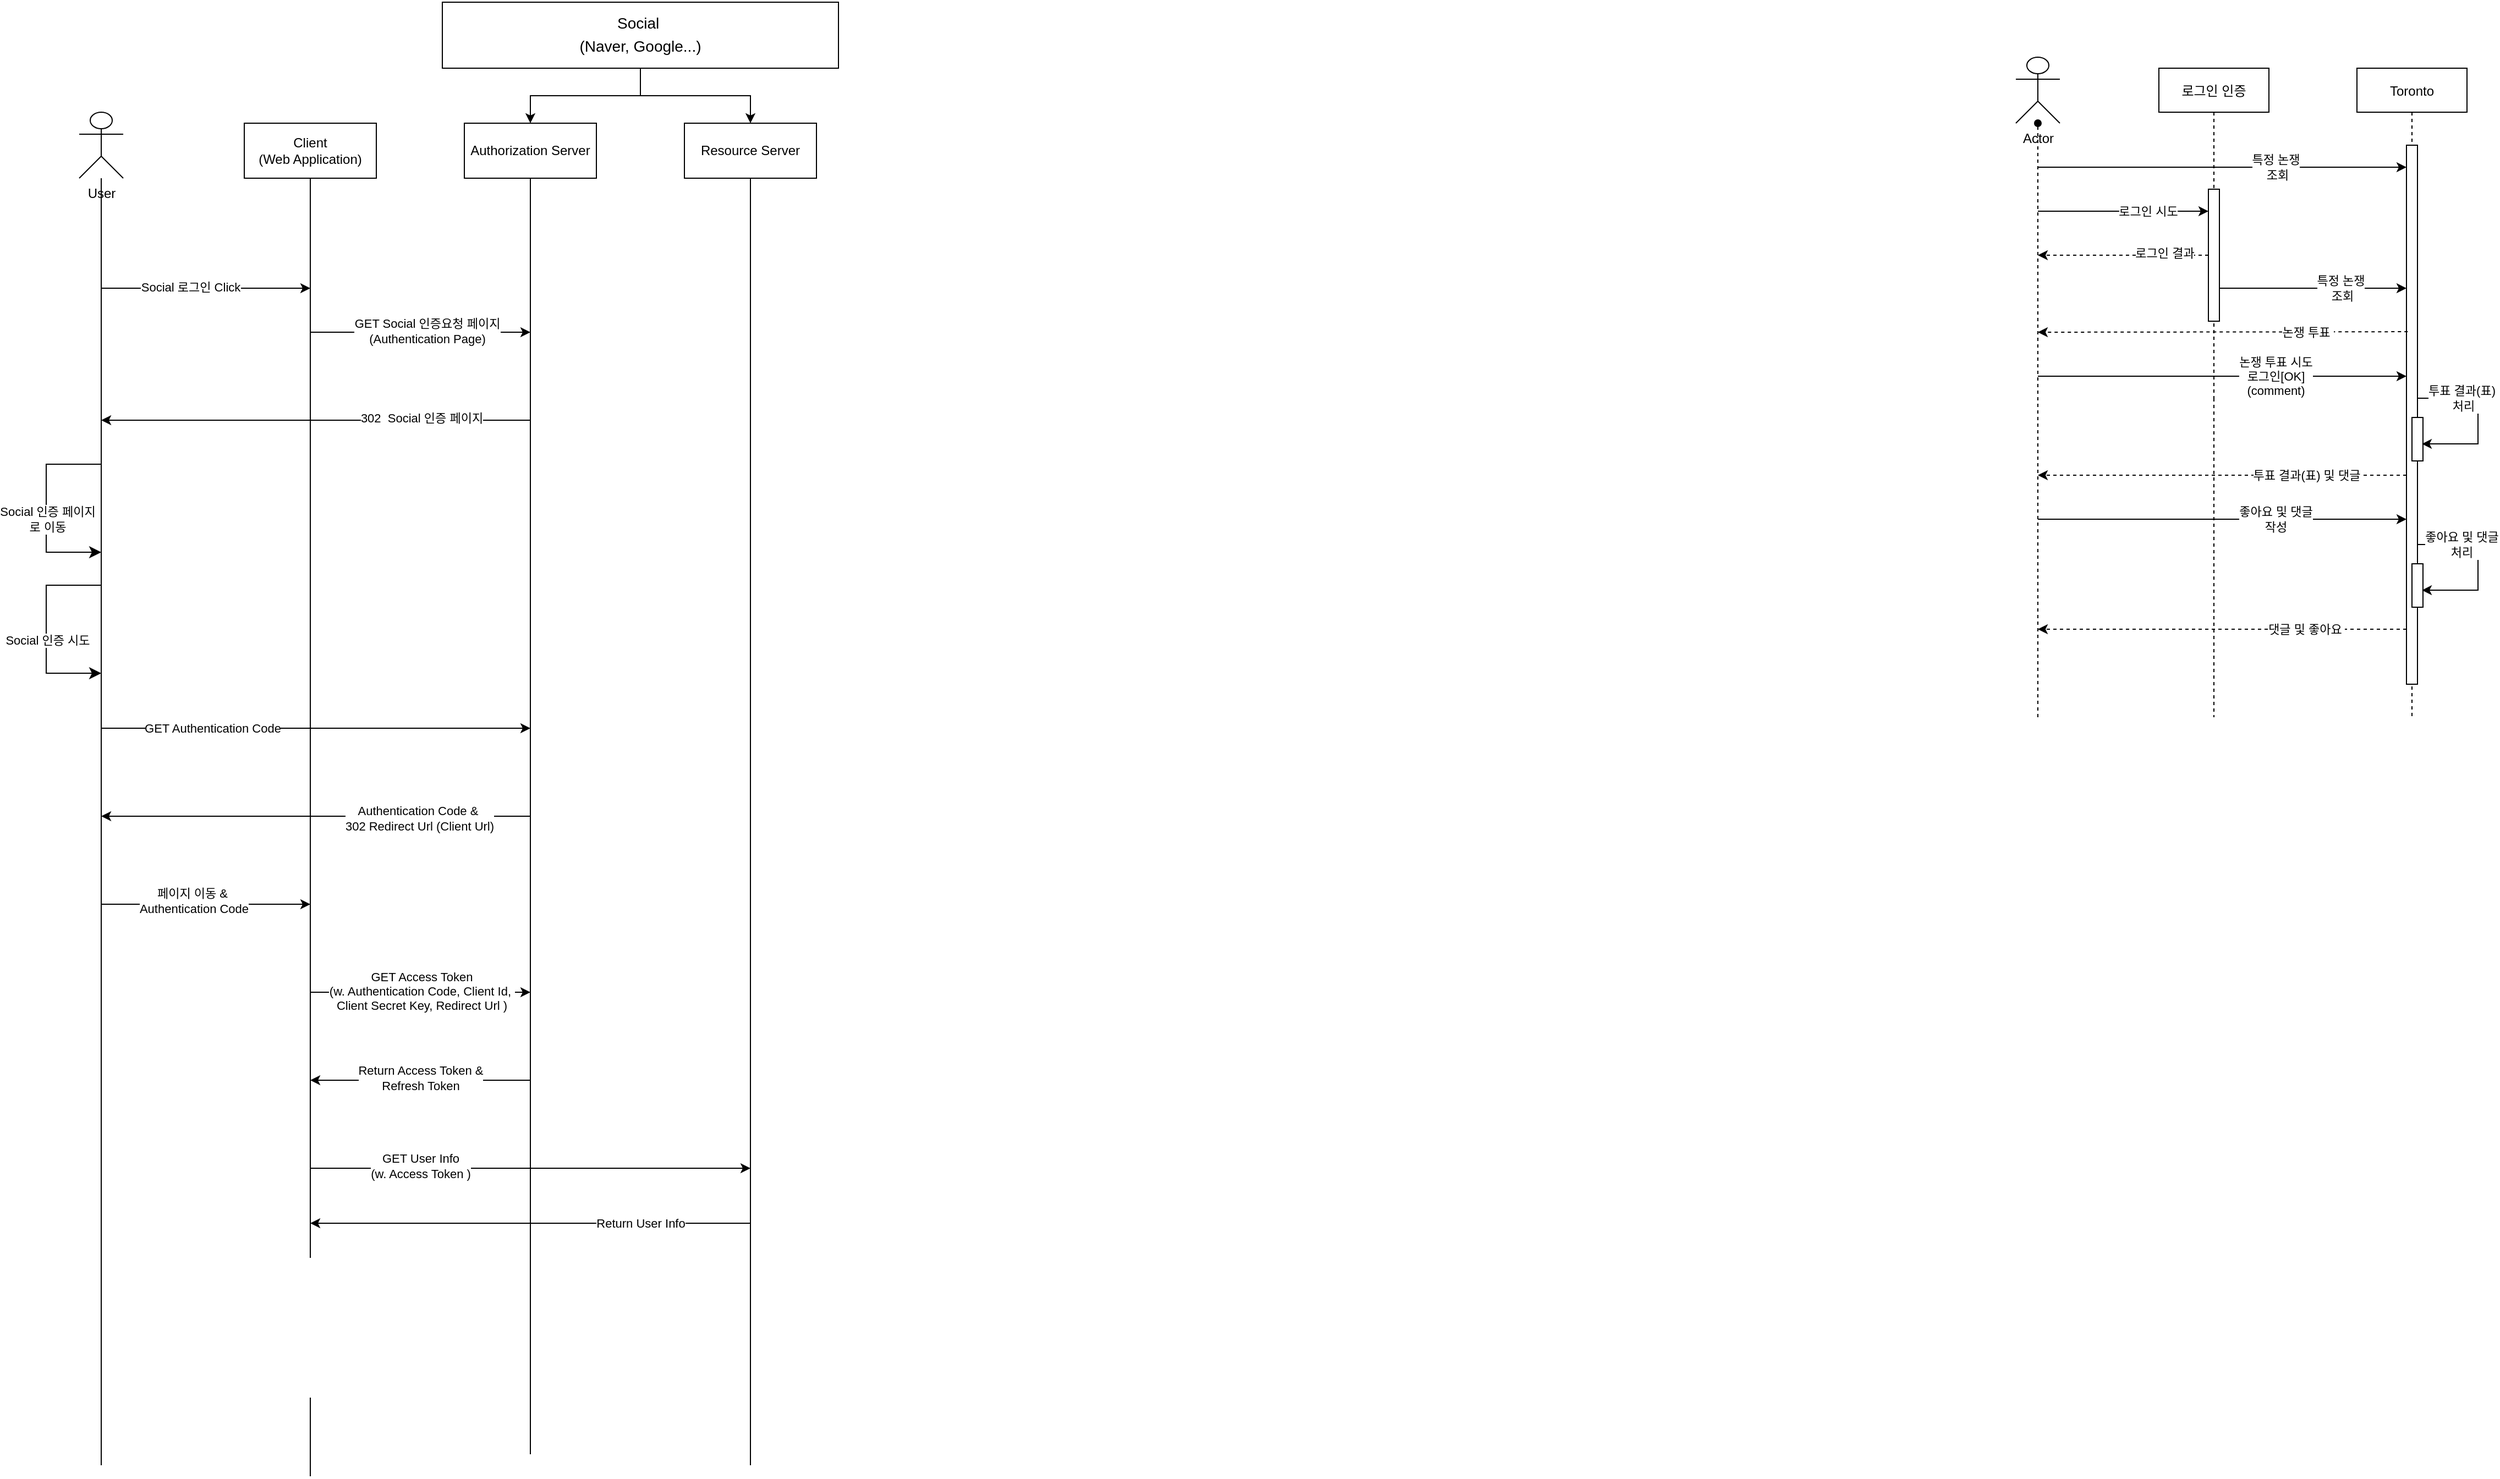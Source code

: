<mxfile version="21.3.7" type="github">
  <diagram id="kgpKYQtTHZ0yAKxKKP6v" name="Page-1">
    <mxGraphModel dx="3282" dy="794" grid="1" gridSize="10" guides="1" tooltips="1" connect="1" arrows="1" fold="1" page="1" pageScale="1" pageWidth="850" pageHeight="1100" math="0" shadow="0">
      <root>
        <mxCell id="0" />
        <mxCell id="1" parent="0" />
        <mxCell id="ZAnQHSxJU-NlxPs6kDCk-8" style="edgeStyle=orthogonalEdgeStyle;rounded=0;orthogonalLoop=1;jettySize=auto;html=1;entryX=0.5;entryY=0;entryDx=0;entryDy=0;" edge="1" parent="1" source="ZAnQHSxJU-NlxPs6kDCk-6" target="ZAnQHSxJU-NlxPs6kDCk-4">
          <mxGeometry relative="1" as="geometry" />
        </mxCell>
        <mxCell id="ZAnQHSxJU-NlxPs6kDCk-9" style="edgeStyle=orthogonalEdgeStyle;rounded=0;orthogonalLoop=1;jettySize=auto;html=1;" edge="1" parent="1" source="ZAnQHSxJU-NlxPs6kDCk-6" target="ZAnQHSxJU-NlxPs6kDCk-5">
          <mxGeometry relative="1" as="geometry" />
        </mxCell>
        <mxCell id="ZAnQHSxJU-NlxPs6kDCk-6" value="&lt;p style=&quot;line-height: 159%;&quot;&gt;&lt;font style=&quot;font-size: 14px;&quot;&gt;Social&amp;nbsp;&lt;br&gt;(Naver, Google...)&lt;/font&gt;&lt;/p&gt;" style="rounded=0;whiteSpace=wrap;html=1;" vertex="1" parent="1">
          <mxGeometry x="-1440" y="20" width="360" height="60" as="geometry" />
        </mxCell>
        <mxCell id="PEhFff4IV3TKT-8xSN0i-9" style="edgeStyle=orthogonalEdgeStyle;rounded=0;orthogonalLoop=1;jettySize=auto;html=1;dashed=1;endArrow=none;endFill=0;" parent="1" source="3nuBFxr9cyL0pnOWT2aG-1" edge="1">
          <mxGeometry relative="1" as="geometry">
            <mxPoint x="170" y="670" as="targetPoint" />
          </mxGeometry>
        </mxCell>
        <mxCell id="3nuBFxr9cyL0pnOWT2aG-1" value="로그인 인증" style="shape=umlLifeline;perimeter=lifelinePerimeter;container=1;collapsible=0;recursiveResize=0;rounded=0;shadow=0;strokeWidth=1;" parent="1" vertex="1">
          <mxGeometry x="120" y="80" width="100" height="300" as="geometry" />
        </mxCell>
        <mxCell id="PEhFff4IV3TKT-8xSN0i-24" value="" style="points=[];perimeter=orthogonalPerimeter;rounded=0;shadow=0;strokeWidth=1;" parent="3nuBFxr9cyL0pnOWT2aG-1" vertex="1">
          <mxGeometry x="45" y="110" width="10" height="120" as="geometry" />
        </mxCell>
        <mxCell id="PEhFff4IV3TKT-8xSN0i-23" value="" style="endArrow=classic;html=1;rounded=0;" parent="3nuBFxr9cyL0pnOWT2aG-1" target="PEhFff4IV3TKT-8xSN0i-24" edge="1">
          <mxGeometry width="50" height="50" relative="1" as="geometry">
            <mxPoint x="-110" y="130" as="sourcePoint" />
            <mxPoint x="40" y="130" as="targetPoint" />
          </mxGeometry>
        </mxCell>
        <mxCell id="PEhFff4IV3TKT-8xSN0i-25" value="로그인 시도" style="edgeLabel;html=1;align=center;verticalAlign=middle;resizable=0;points=[];" parent="PEhFff4IV3TKT-8xSN0i-23" vertex="1" connectable="0">
          <mxGeometry x="0.286" relative="1" as="geometry">
            <mxPoint as="offset" />
          </mxGeometry>
        </mxCell>
        <mxCell id="PEhFff4IV3TKT-8xSN0i-49" value="" style="endArrow=classic;html=1;rounded=0;dashed=1;" parent="3nuBFxr9cyL0pnOWT2aG-1" edge="1">
          <mxGeometry width="50" height="50" relative="1" as="geometry">
            <mxPoint x="45" y="170" as="sourcePoint" />
            <mxPoint x="-110" y="170" as="targetPoint" />
          </mxGeometry>
        </mxCell>
        <mxCell id="PEhFff4IV3TKT-8xSN0i-50" value="로그인 결과" style="edgeLabel;html=1;align=center;verticalAlign=middle;resizable=0;points=[];" parent="PEhFff4IV3TKT-8xSN0i-49" vertex="1" connectable="0">
          <mxGeometry x="-0.485" y="-2" relative="1" as="geometry">
            <mxPoint as="offset" />
          </mxGeometry>
        </mxCell>
        <mxCell id="PEhFff4IV3TKT-8xSN0i-47" value="" style="endArrow=classic;html=1;rounded=0;" parent="3nuBFxr9cyL0pnOWT2aG-1" target="3nuBFxr9cyL0pnOWT2aG-6" edge="1">
          <mxGeometry width="50" height="50" relative="1" as="geometry">
            <mxPoint x="55" y="200" as="sourcePoint" />
            <mxPoint x="220" y="200" as="targetPoint" />
            <Array as="points">
              <mxPoint x="195" y="200" />
            </Array>
          </mxGeometry>
        </mxCell>
        <mxCell id="PEhFff4IV3TKT-8xSN0i-48" value="특정 논쟁&lt;br&gt;&amp;nbsp;조회" style="edgeLabel;html=1;align=center;verticalAlign=middle;resizable=0;points=[];" parent="PEhFff4IV3TKT-8xSN0i-47" vertex="1" connectable="0">
          <mxGeometry x="0.286" relative="1" as="geometry">
            <mxPoint as="offset" />
          </mxGeometry>
        </mxCell>
        <mxCell id="3nuBFxr9cyL0pnOWT2aG-5" value="Toronto" style="shape=umlLifeline;perimeter=lifelinePerimeter;container=1;collapsible=0;recursiveResize=0;rounded=0;shadow=0;strokeWidth=1;" parent="1" vertex="1">
          <mxGeometry x="300" y="80" width="100" height="590" as="geometry" />
        </mxCell>
        <mxCell id="3nuBFxr9cyL0pnOWT2aG-6" value="" style="points=[];perimeter=orthogonalPerimeter;rounded=0;shadow=0;strokeWidth=1;" parent="3nuBFxr9cyL0pnOWT2aG-5" vertex="1">
          <mxGeometry x="45" y="70" width="10" height="490" as="geometry" />
        </mxCell>
        <mxCell id="PEhFff4IV3TKT-8xSN0i-69" value="" style="points=[];perimeter=orthogonalPerimeter;rounded=0;shadow=0;strokeWidth=1;" parent="3nuBFxr9cyL0pnOWT2aG-5" vertex="1">
          <mxGeometry x="50" y="450.5" width="10" height="39.5" as="geometry" />
        </mxCell>
        <mxCell id="PEhFff4IV3TKT-8xSN0i-70" value="" style="edgeStyle=elbowEdgeStyle;elbow=horizontal;endArrow=classic;html=1;rounded=0;entryX=0.9;entryY=0.608;entryDx=0;entryDy=0;entryPerimeter=0;" parent="3nuBFxr9cyL0pnOWT2aG-5" target="PEhFff4IV3TKT-8xSN0i-69" edge="1">
          <mxGeometry width="50" height="50" relative="1" as="geometry">
            <mxPoint x="55" y="433" as="sourcePoint" />
            <mxPoint x="170" y="500.5" as="targetPoint" />
            <Array as="points">
              <mxPoint x="110" y="453" />
              <mxPoint x="120" y="460.5" />
            </Array>
          </mxGeometry>
        </mxCell>
        <mxCell id="PEhFff4IV3TKT-8xSN0i-71" value="좋아요 및 댓글 &lt;br&gt;처리" style="edgeLabel;html=1;align=center;verticalAlign=middle;resizable=0;points=[];" parent="PEhFff4IV3TKT-8xSN0i-70" vertex="1" connectable="0">
          <mxGeometry x="-0.458" relative="1" as="geometry">
            <mxPoint as="offset" />
          </mxGeometry>
        </mxCell>
        <mxCell id="PEhFff4IV3TKT-8xSN0i-55" value="" style="endArrow=classic;html=1;rounded=0;dashed=1;exitX=0.114;exitY=0.346;exitDx=0;exitDy=0;exitPerimeter=0;" parent="3nuBFxr9cyL0pnOWT2aG-5" source="3nuBFxr9cyL0pnOWT2aG-6" edge="1">
          <mxGeometry width="50" height="50" relative="1" as="geometry">
            <mxPoint x="40" y="240" as="sourcePoint" />
            <mxPoint x="-290" y="240" as="targetPoint" />
          </mxGeometry>
        </mxCell>
        <mxCell id="PEhFff4IV3TKT-8xSN0i-56" value="논쟁 투표&amp;nbsp;" style="edgeLabel;html=1;align=center;verticalAlign=middle;resizable=0;points=[];" parent="PEhFff4IV3TKT-8xSN0i-55" vertex="1" connectable="0">
          <mxGeometry x="-0.456" relative="1" as="geometry">
            <mxPoint as="offset" />
          </mxGeometry>
        </mxCell>
        <mxCell id="PEhFff4IV3TKT-8xSN0i-61" value="" style="endArrow=classic;html=1;rounded=0;" parent="3nuBFxr9cyL0pnOWT2aG-5" target="3nuBFxr9cyL0pnOWT2aG-6" edge="1">
          <mxGeometry width="50" height="50" relative="1" as="geometry">
            <mxPoint x="-290" y="280" as="sourcePoint" />
            <mxPoint x="40" y="280" as="targetPoint" />
            <Array as="points">
              <mxPoint x="-145" y="280" />
              <mxPoint x="25" y="280" />
            </Array>
          </mxGeometry>
        </mxCell>
        <mxCell id="PEhFff4IV3TKT-8xSN0i-62" value="논쟁 투표 시도&lt;br&gt;로그인[OK]&lt;br&gt;(comment)" style="edgeLabel;html=1;align=center;verticalAlign=middle;resizable=0;points=[];" parent="PEhFff4IV3TKT-8xSN0i-61" vertex="1" connectable="0">
          <mxGeometry x="0.286" relative="1" as="geometry">
            <mxPoint as="offset" />
          </mxGeometry>
        </mxCell>
        <mxCell id="PEhFff4IV3TKT-8xSN0i-72" value="" style="points=[];perimeter=orthogonalPerimeter;rounded=0;shadow=0;strokeWidth=1;" parent="3nuBFxr9cyL0pnOWT2aG-5" vertex="1">
          <mxGeometry x="50" y="317.5" width="10" height="39.5" as="geometry" />
        </mxCell>
        <mxCell id="PEhFff4IV3TKT-8xSN0i-73" value="" style="edgeStyle=elbowEdgeStyle;elbow=horizontal;endArrow=classic;html=1;rounded=0;entryX=0.9;entryY=0.608;entryDx=0;entryDy=0;entryPerimeter=0;" parent="3nuBFxr9cyL0pnOWT2aG-5" target="PEhFff4IV3TKT-8xSN0i-72" edge="1">
          <mxGeometry width="50" height="50" relative="1" as="geometry">
            <mxPoint x="55.0" y="300" as="sourcePoint" />
            <mxPoint x="-130" y="287.5" as="targetPoint" />
            <Array as="points">
              <mxPoint x="110" y="320" />
              <mxPoint x="120" y="327.5" />
            </Array>
          </mxGeometry>
        </mxCell>
        <mxCell id="PEhFff4IV3TKT-8xSN0i-74" value="투표 결과(표)&lt;br&gt;&amp;nbsp;처리" style="edgeLabel;html=1;align=center;verticalAlign=middle;resizable=0;points=[];" parent="PEhFff4IV3TKT-8xSN0i-73" vertex="1" connectable="0">
          <mxGeometry x="-0.458" relative="1" as="geometry">
            <mxPoint as="offset" />
          </mxGeometry>
        </mxCell>
        <mxCell id="PEhFff4IV3TKT-8xSN0i-75" style="edgeStyle=none;rounded=0;orthogonalLoop=1;jettySize=auto;html=1;startArrow=oval;startFill=1;endArrow=none;endFill=0;dashed=1;" parent="1" source="PEhFff4IV3TKT-8xSN0i-16" edge="1">
          <mxGeometry relative="1" as="geometry">
            <mxPoint x="10" y="670" as="targetPoint" />
          </mxGeometry>
        </mxCell>
        <mxCell id="PEhFff4IV3TKT-8xSN0i-16" value="Actor" style="shape=umlActor;verticalLabelPosition=bottom;verticalAlign=top;html=1;outlineConnect=0;" parent="1" vertex="1">
          <mxGeometry x="-10" y="70" width="40" height="60" as="geometry" />
        </mxCell>
        <mxCell id="PEhFff4IV3TKT-8xSN0i-53" value="" style="endArrow=classic;html=1;rounded=0;" parent="1" edge="1">
          <mxGeometry width="50" height="50" relative="1" as="geometry">
            <mxPoint x="10" y="170" as="sourcePoint" />
            <mxPoint x="345" y="170" as="targetPoint" />
            <Array as="points">
              <mxPoint x="150" y="170" />
              <mxPoint x="320" y="170" />
            </Array>
          </mxGeometry>
        </mxCell>
        <mxCell id="PEhFff4IV3TKT-8xSN0i-54" value="특정 논쟁&lt;br&gt;&amp;nbsp;조회" style="edgeLabel;html=1;align=center;verticalAlign=middle;resizable=0;points=[];" parent="PEhFff4IV3TKT-8xSN0i-53" vertex="1" connectable="0">
          <mxGeometry x="0.286" relative="1" as="geometry">
            <mxPoint as="offset" />
          </mxGeometry>
        </mxCell>
        <mxCell id="PEhFff4IV3TKT-8xSN0i-63" value="" style="endArrow=classic;html=1;rounded=0;dashed=1;" parent="1" edge="1">
          <mxGeometry width="50" height="50" relative="1" as="geometry">
            <mxPoint x="345" y="450.0" as="sourcePoint" />
            <mxPoint x="10" y="450.0" as="targetPoint" />
          </mxGeometry>
        </mxCell>
        <mxCell id="PEhFff4IV3TKT-8xSN0i-64" value="투표 결과(표) 및 댓글" style="edgeLabel;html=1;align=center;verticalAlign=middle;resizable=0;points=[];" parent="PEhFff4IV3TKT-8xSN0i-63" vertex="1" connectable="0">
          <mxGeometry x="-0.456" relative="1" as="geometry">
            <mxPoint as="offset" />
          </mxGeometry>
        </mxCell>
        <mxCell id="PEhFff4IV3TKT-8xSN0i-65" value="" style="endArrow=classic;html=1;rounded=0;" parent="1" edge="1">
          <mxGeometry width="50" height="50" relative="1" as="geometry">
            <mxPoint x="10" y="490" as="sourcePoint" />
            <mxPoint x="345" y="490" as="targetPoint" />
            <Array as="points">
              <mxPoint x="150" y="490" />
              <mxPoint x="320" y="490" />
            </Array>
          </mxGeometry>
        </mxCell>
        <mxCell id="PEhFff4IV3TKT-8xSN0i-66" value="좋아요 및 댓글&lt;br&gt;작성" style="edgeLabel;html=1;align=center;verticalAlign=middle;resizable=0;points=[];" parent="PEhFff4IV3TKT-8xSN0i-65" vertex="1" connectable="0">
          <mxGeometry x="0.286" relative="1" as="geometry">
            <mxPoint as="offset" />
          </mxGeometry>
        </mxCell>
        <mxCell id="PEhFff4IV3TKT-8xSN0i-67" value="" style="endArrow=classic;html=1;rounded=0;dashed=1;" parent="1" edge="1">
          <mxGeometry width="50" height="50" relative="1" as="geometry">
            <mxPoint x="345" y="590" as="sourcePoint" />
            <mxPoint x="10" y="590" as="targetPoint" />
          </mxGeometry>
        </mxCell>
        <mxCell id="PEhFff4IV3TKT-8xSN0i-68" value="댓글 및 좋아요&amp;nbsp;" style="edgeLabel;html=1;align=center;verticalAlign=middle;resizable=0;points=[];" parent="PEhFff4IV3TKT-8xSN0i-67" vertex="1" connectable="0">
          <mxGeometry x="-0.456" relative="1" as="geometry">
            <mxPoint as="offset" />
          </mxGeometry>
        </mxCell>
        <mxCell id="ZAnQHSxJU-NlxPs6kDCk-19" style="edgeStyle=orthogonalEdgeStyle;rounded=0;orthogonalLoop=1;jettySize=auto;html=1;endArrow=none;endFill=0;" edge="1" parent="1" source="ZAnQHSxJU-NlxPs6kDCk-1">
          <mxGeometry relative="1" as="geometry">
            <mxPoint x="-1750" y="1350" as="targetPoint" />
          </mxGeometry>
        </mxCell>
        <mxCell id="ZAnQHSxJU-NlxPs6kDCk-1" value="User" style="shape=umlActor;verticalLabelPosition=bottom;verticalAlign=top;html=1;outlineConnect=0;" vertex="1" parent="1">
          <mxGeometry x="-1770" y="120" width="40" height="60" as="geometry" />
        </mxCell>
        <mxCell id="ZAnQHSxJU-NlxPs6kDCk-20" style="edgeStyle=orthogonalEdgeStyle;rounded=0;orthogonalLoop=1;jettySize=auto;html=1;endArrow=none;endFill=0;" edge="1" parent="1" source="ZAnQHSxJU-NlxPs6kDCk-2">
          <mxGeometry relative="1" as="geometry">
            <mxPoint x="-1560" y="1360" as="targetPoint" />
          </mxGeometry>
        </mxCell>
        <mxCell id="ZAnQHSxJU-NlxPs6kDCk-2" value="Client &lt;br&gt;(Web Application)" style="rounded=0;whiteSpace=wrap;html=1;" vertex="1" parent="1">
          <mxGeometry x="-1620" y="130" width="120" height="50" as="geometry" />
        </mxCell>
        <mxCell id="ZAnQHSxJU-NlxPs6kDCk-13" style="edgeStyle=orthogonalEdgeStyle;rounded=0;orthogonalLoop=1;jettySize=auto;html=1;endArrow=none;endFill=0;" edge="1" parent="1" source="ZAnQHSxJU-NlxPs6kDCk-4">
          <mxGeometry relative="1" as="geometry">
            <mxPoint x="-1360" y="1340" as="targetPoint" />
          </mxGeometry>
        </mxCell>
        <mxCell id="ZAnQHSxJU-NlxPs6kDCk-4" value="Authorization Server" style="rounded=0;whiteSpace=wrap;html=1;" vertex="1" parent="1">
          <mxGeometry x="-1420" y="130" width="120" height="50" as="geometry" />
        </mxCell>
        <mxCell id="ZAnQHSxJU-NlxPs6kDCk-14" style="edgeStyle=orthogonalEdgeStyle;rounded=0;orthogonalLoop=1;jettySize=auto;html=1;endArrow=none;endFill=0;" edge="1" parent="1" source="ZAnQHSxJU-NlxPs6kDCk-5">
          <mxGeometry relative="1" as="geometry">
            <mxPoint x="-1160" y="1350" as="targetPoint" />
          </mxGeometry>
        </mxCell>
        <mxCell id="ZAnQHSxJU-NlxPs6kDCk-5" value="Resource Server" style="rounded=0;whiteSpace=wrap;html=1;" vertex="1" parent="1">
          <mxGeometry x="-1220" y="130" width="120" height="50" as="geometry" />
        </mxCell>
        <mxCell id="ZAnQHSxJU-NlxPs6kDCk-15" value="" style="endArrow=classic;html=1;rounded=0;" edge="1" parent="1">
          <mxGeometry width="50" height="50" relative="1" as="geometry">
            <mxPoint x="-1750" y="280" as="sourcePoint" />
            <mxPoint x="-1560" y="280" as="targetPoint" />
          </mxGeometry>
        </mxCell>
        <mxCell id="ZAnQHSxJU-NlxPs6kDCk-16" value="Social 로그인 Click" style="edgeLabel;html=1;align=center;verticalAlign=middle;resizable=0;points=[];" vertex="1" connectable="0" parent="ZAnQHSxJU-NlxPs6kDCk-15">
          <mxGeometry x="-0.147" y="1" relative="1" as="geometry">
            <mxPoint as="offset" />
          </mxGeometry>
        </mxCell>
        <mxCell id="ZAnQHSxJU-NlxPs6kDCk-17" value="" style="endArrow=classic;html=1;rounded=0;" edge="1" parent="1">
          <mxGeometry width="50" height="50" relative="1" as="geometry">
            <mxPoint x="-1560" y="320" as="sourcePoint" />
            <mxPoint x="-1360" y="320" as="targetPoint" />
          </mxGeometry>
        </mxCell>
        <mxCell id="ZAnQHSxJU-NlxPs6kDCk-18" value="GET Social 인증요청 페이지&lt;br&gt;(Authentication Page)" style="edgeLabel;html=1;align=center;verticalAlign=middle;resizable=0;points=[];" vertex="1" connectable="0" parent="ZAnQHSxJU-NlxPs6kDCk-17">
          <mxGeometry x="-0.147" y="1" relative="1" as="geometry">
            <mxPoint x="20" as="offset" />
          </mxGeometry>
        </mxCell>
        <mxCell id="ZAnQHSxJU-NlxPs6kDCk-21" value="" style="endArrow=classic;html=1;rounded=0;" edge="1" parent="1">
          <mxGeometry width="50" height="50" relative="1" as="geometry">
            <mxPoint x="-1360" y="400" as="sourcePoint" />
            <mxPoint x="-1750" y="400" as="targetPoint" />
          </mxGeometry>
        </mxCell>
        <mxCell id="ZAnQHSxJU-NlxPs6kDCk-36" value="302&amp;nbsp; Social 인증 페이지" style="edgeLabel;html=1;align=center;verticalAlign=middle;resizable=0;points=[];" vertex="1" connectable="0" parent="ZAnQHSxJU-NlxPs6kDCk-21">
          <mxGeometry x="-0.492" y="3" relative="1" as="geometry">
            <mxPoint y="-5" as="offset" />
          </mxGeometry>
        </mxCell>
        <mxCell id="ZAnQHSxJU-NlxPs6kDCk-29" value="" style="edgeStyle=elbowEdgeStyle;elbow=horizontal;endArrow=classic;html=1;curved=0;rounded=0;endSize=8;startSize=8;" edge="1" parent="1">
          <mxGeometry width="50" height="50" relative="1" as="geometry">
            <mxPoint x="-1750" y="440" as="sourcePoint" />
            <mxPoint x="-1750" y="520" as="targetPoint" />
            <Array as="points">
              <mxPoint x="-1800" y="480" />
            </Array>
          </mxGeometry>
        </mxCell>
        <mxCell id="ZAnQHSxJU-NlxPs6kDCk-30" value="Social 인증 페이지&lt;br&gt;로 이동" style="edgeLabel;html=1;align=center;verticalAlign=middle;resizable=0;points=[];" vertex="1" connectable="0" parent="ZAnQHSxJU-NlxPs6kDCk-29">
          <mxGeometry x="0.113" y="1" relative="1" as="geometry">
            <mxPoint as="offset" />
          </mxGeometry>
        </mxCell>
        <mxCell id="ZAnQHSxJU-NlxPs6kDCk-31" value="" style="edgeStyle=elbowEdgeStyle;elbow=horizontal;endArrow=classic;html=1;curved=0;rounded=0;endSize=8;startSize=8;" edge="1" parent="1">
          <mxGeometry width="50" height="50" relative="1" as="geometry">
            <mxPoint x="-1750" y="550" as="sourcePoint" />
            <mxPoint x="-1750" y="630" as="targetPoint" />
            <Array as="points">
              <mxPoint x="-1800" y="590" />
            </Array>
          </mxGeometry>
        </mxCell>
        <mxCell id="ZAnQHSxJU-NlxPs6kDCk-32" value="Social 인증 시도" style="edgeLabel;html=1;align=center;verticalAlign=middle;resizable=0;points=[];" vertex="1" connectable="0" parent="ZAnQHSxJU-NlxPs6kDCk-31">
          <mxGeometry x="0.113" y="1" relative="1" as="geometry">
            <mxPoint as="offset" />
          </mxGeometry>
        </mxCell>
        <mxCell id="ZAnQHSxJU-NlxPs6kDCk-33" value="" style="endArrow=classic;html=1;rounded=0;" edge="1" parent="1">
          <mxGeometry width="50" height="50" relative="1" as="geometry">
            <mxPoint x="-1750" y="680" as="sourcePoint" />
            <mxPoint x="-1360" y="680" as="targetPoint" />
          </mxGeometry>
        </mxCell>
        <mxCell id="ZAnQHSxJU-NlxPs6kDCk-34" value="GET Authentication Code" style="edgeLabel;html=1;align=center;verticalAlign=middle;resizable=0;points=[];" vertex="1" connectable="0" parent="ZAnQHSxJU-NlxPs6kDCk-33">
          <mxGeometry x="-0.482" y="-1" relative="1" as="geometry">
            <mxPoint y="-1" as="offset" />
          </mxGeometry>
        </mxCell>
        <mxCell id="ZAnQHSxJU-NlxPs6kDCk-35" value="" style="endArrow=classic;html=1;rounded=0;" edge="1" parent="1">
          <mxGeometry width="50" height="50" relative="1" as="geometry">
            <mxPoint x="-1360" y="760" as="sourcePoint" />
            <mxPoint x="-1750" y="760" as="targetPoint" />
          </mxGeometry>
        </mxCell>
        <mxCell id="ZAnQHSxJU-NlxPs6kDCk-38" value="Authentication Code &amp;amp;&amp;nbsp;&lt;br&gt;302 Redirect Url (Client Url)" style="edgeLabel;html=1;align=center;verticalAlign=middle;resizable=0;points=[];" vertex="1" connectable="0" parent="ZAnQHSxJU-NlxPs6kDCk-35">
          <mxGeometry x="-0.482" y="2" relative="1" as="geometry">
            <mxPoint as="offset" />
          </mxGeometry>
        </mxCell>
        <mxCell id="ZAnQHSxJU-NlxPs6kDCk-39" value="" style="endArrow=classic;html=1;rounded=0;" edge="1" parent="1">
          <mxGeometry width="50" height="50" relative="1" as="geometry">
            <mxPoint x="-1750" y="840" as="sourcePoint" />
            <mxPoint x="-1560" y="840" as="targetPoint" />
          </mxGeometry>
        </mxCell>
        <mxCell id="ZAnQHSxJU-NlxPs6kDCk-42" value="페이지 이동 &amp;amp;&amp;nbsp;&lt;br&gt;Authentication Code" style="edgeLabel;html=1;align=center;verticalAlign=middle;resizable=0;points=[];" vertex="1" connectable="0" parent="ZAnQHSxJU-NlxPs6kDCk-39">
          <mxGeometry x="-0.116" y="3" relative="1" as="geometry">
            <mxPoint as="offset" />
          </mxGeometry>
        </mxCell>
        <mxCell id="ZAnQHSxJU-NlxPs6kDCk-43" value="" style="endArrow=classic;html=1;rounded=0;" edge="1" parent="1">
          <mxGeometry width="50" height="50" relative="1" as="geometry">
            <mxPoint x="-1560" y="920" as="sourcePoint" />
            <mxPoint x="-1360" y="920" as="targetPoint" />
          </mxGeometry>
        </mxCell>
        <mxCell id="ZAnQHSxJU-NlxPs6kDCk-44" value="GET Access Token&lt;br&gt;(w. Authentication Code, Client Id,&amp;nbsp;&lt;br&gt;Client Secret Key, Redirect Url )" style="edgeLabel;html=1;align=center;verticalAlign=middle;resizable=0;points=[];" vertex="1" connectable="0" parent="ZAnQHSxJU-NlxPs6kDCk-43">
          <mxGeometry x="0.01" y="1" relative="1" as="geometry">
            <mxPoint as="offset" />
          </mxGeometry>
        </mxCell>
        <mxCell id="ZAnQHSxJU-NlxPs6kDCk-45" value="" style="endArrow=classic;html=1;rounded=0;" edge="1" parent="1">
          <mxGeometry width="50" height="50" relative="1" as="geometry">
            <mxPoint x="-1360" y="1000" as="sourcePoint" />
            <mxPoint x="-1560" y="1000" as="targetPoint" />
          </mxGeometry>
        </mxCell>
        <mxCell id="ZAnQHSxJU-NlxPs6kDCk-46" value="Return Access Token &amp;amp;&lt;br&gt;Refresh Token" style="edgeLabel;html=1;align=center;verticalAlign=middle;resizable=0;points=[];" vertex="1" connectable="0" parent="ZAnQHSxJU-NlxPs6kDCk-45">
          <mxGeometry x="0.24" y="-2" relative="1" as="geometry">
            <mxPoint x="24" as="offset" />
          </mxGeometry>
        </mxCell>
        <mxCell id="ZAnQHSxJU-NlxPs6kDCk-47" value="" style="endArrow=classic;html=1;rounded=0;" edge="1" parent="1">
          <mxGeometry width="50" height="50" relative="1" as="geometry">
            <mxPoint x="-1560" y="1080" as="sourcePoint" />
            <mxPoint x="-1160" y="1080" as="targetPoint" />
          </mxGeometry>
        </mxCell>
        <mxCell id="ZAnQHSxJU-NlxPs6kDCk-48" value="GET User Info&lt;br&gt;(w. Access Token )" style="edgeLabel;html=1;align=center;verticalAlign=middle;resizable=0;points=[];" vertex="1" connectable="0" parent="ZAnQHSxJU-NlxPs6kDCk-47">
          <mxGeometry x="-0.625" y="2" relative="1" as="geometry">
            <mxPoint x="25" as="offset" />
          </mxGeometry>
        </mxCell>
        <mxCell id="ZAnQHSxJU-NlxPs6kDCk-49" value="" style="endArrow=classic;html=1;rounded=0;" edge="1" parent="1">
          <mxGeometry width="50" height="50" relative="1" as="geometry">
            <mxPoint x="-1160" y="1130" as="sourcePoint" />
            <mxPoint x="-1560" y="1130" as="targetPoint" />
          </mxGeometry>
        </mxCell>
        <mxCell id="ZAnQHSxJU-NlxPs6kDCk-50" value="Return User Info" style="edgeLabel;html=1;align=center;verticalAlign=middle;resizable=0;points=[];" vertex="1" connectable="0" parent="ZAnQHSxJU-NlxPs6kDCk-49">
          <mxGeometry x="-0.41" relative="1" as="geometry">
            <mxPoint x="18" as="offset" />
          </mxGeometry>
        </mxCell>
      </root>
    </mxGraphModel>
  </diagram>
</mxfile>
